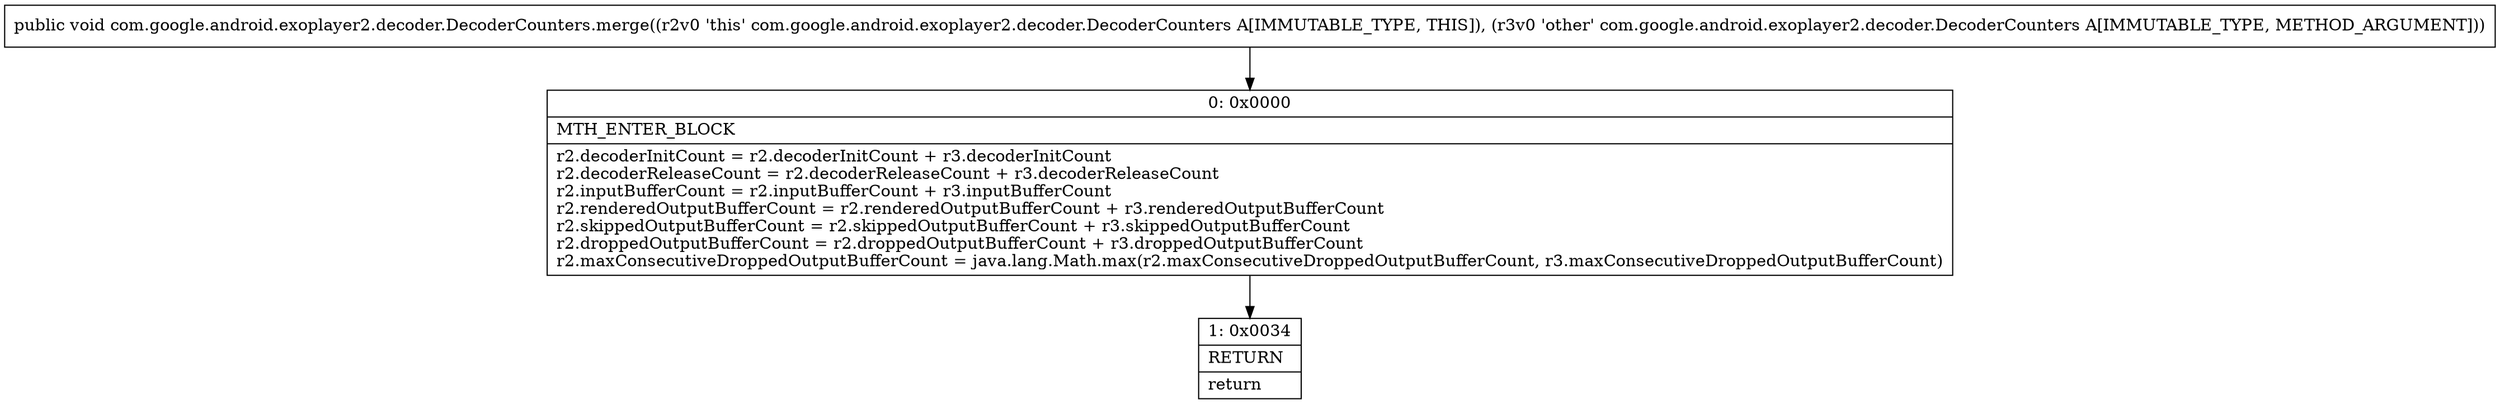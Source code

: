 digraph "CFG forcom.google.android.exoplayer2.decoder.DecoderCounters.merge(Lcom\/google\/android\/exoplayer2\/decoder\/DecoderCounters;)V" {
Node_0 [shape=record,label="{0\:\ 0x0000|MTH_ENTER_BLOCK\l|r2.decoderInitCount = r2.decoderInitCount + r3.decoderInitCount\lr2.decoderReleaseCount = r2.decoderReleaseCount + r3.decoderReleaseCount\lr2.inputBufferCount = r2.inputBufferCount + r3.inputBufferCount\lr2.renderedOutputBufferCount = r2.renderedOutputBufferCount + r3.renderedOutputBufferCount\lr2.skippedOutputBufferCount = r2.skippedOutputBufferCount + r3.skippedOutputBufferCount\lr2.droppedOutputBufferCount = r2.droppedOutputBufferCount + r3.droppedOutputBufferCount\lr2.maxConsecutiveDroppedOutputBufferCount = java.lang.Math.max(r2.maxConsecutiveDroppedOutputBufferCount, r3.maxConsecutiveDroppedOutputBufferCount)\l}"];
Node_1 [shape=record,label="{1\:\ 0x0034|RETURN\l|return\l}"];
MethodNode[shape=record,label="{public void com.google.android.exoplayer2.decoder.DecoderCounters.merge((r2v0 'this' com.google.android.exoplayer2.decoder.DecoderCounters A[IMMUTABLE_TYPE, THIS]), (r3v0 'other' com.google.android.exoplayer2.decoder.DecoderCounters A[IMMUTABLE_TYPE, METHOD_ARGUMENT])) }"];
MethodNode -> Node_0;
Node_0 -> Node_1;
}

